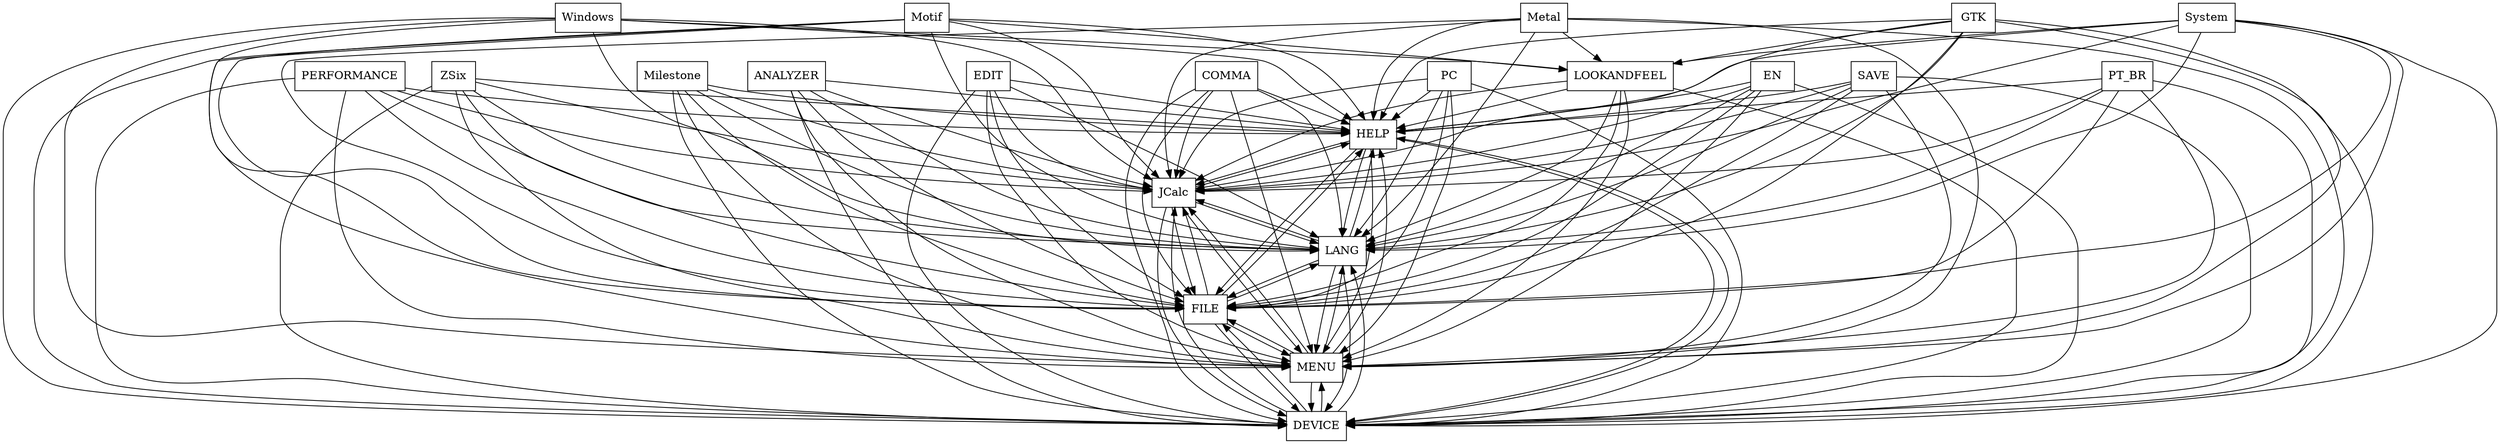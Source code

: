 digraph{
graph [rankdir=TB];
node [shape=box];
edge [arrowhead=normal];
0[label="HELP",]
1[label="ANALYZER",]
2[label="EDIT",]
3[label="GTK",]
4[label="COMMA",]
5[label="LOOKANDFEEL",]
6[label="PERFORMANCE",]
7[label="JCalc",]
8[label="Motif",]
9[label="Windows",]
10[label="DEVICE",]
11[label="Milestone",]
12[label="MENU",]
13[label="EN",]
14[label="SAVE",]
15[label="Metal",]
16[label="PT_BR",]
17[label="ZSix",]
18[label="FILE",]
19[label="System",]
20[label="LANG",]
21[label="PC",]
0->7[label="",]
0->10[label="",]
0->12[label="",]
0->18[label="",]
0->20[label="",]
1->0[label="",]
1->7[label="",]
1->10[label="",]
1->12[label="",]
1->18[label="",]
1->20[label="",]
2->0[label="",]
2->7[label="",]
2->10[label="",]
2->12[label="",]
2->18[label="",]
2->20[label="",]
3->0[label="",]
3->5[label="",]
3->7[label="",]
3->10[label="",]
3->12[label="",]
3->18[label="",]
3->20[label="",]
4->0[label="",]
4->7[label="",]
4->10[label="",]
4->12[label="",]
4->18[label="",]
4->20[label="",]
5->0[label="",]
5->7[label="",]
5->10[label="",]
5->12[label="",]
5->18[label="",]
5->20[label="",]
6->0[label="",]
6->7[label="",]
6->10[label="",]
6->12[label="",]
6->18[label="",]
6->20[label="",]
7->0[label="",]
7->10[label="",]
7->12[label="",]
7->18[label="",]
7->20[label="",]
8->0[label="",]
8->5[label="",]
8->7[label="",]
8->10[label="",]
8->12[label="",]
8->18[label="",]
8->20[label="",]
9->0[label="",]
9->5[label="",]
9->7[label="",]
9->10[label="",]
9->12[label="",]
9->18[label="",]
9->20[label="",]
10->0[label="",]
10->7[label="",]
10->12[label="",]
10->18[label="",]
10->20[label="",]
11->0[label="",]
11->7[label="",]
11->10[label="",]
11->12[label="",]
11->18[label="",]
11->20[label="",]
12->0[label="",]
12->7[label="",]
12->10[label="",]
12->18[label="",]
12->20[label="",]
13->0[label="",]
13->7[label="",]
13->10[label="",]
13->12[label="",]
13->18[label="",]
13->20[label="",]
14->0[label="",]
14->7[label="",]
14->10[label="",]
14->12[label="",]
14->18[label="",]
14->20[label="",]
15->0[label="",]
15->5[label="",]
15->7[label="",]
15->10[label="",]
15->12[label="",]
15->18[label="",]
15->20[label="",]
16->0[label="",]
16->7[label="",]
16->10[label="",]
16->12[label="",]
16->18[label="",]
16->20[label="",]
17->0[label="",]
17->7[label="",]
17->10[label="",]
17->12[label="",]
17->18[label="",]
17->20[label="",]
18->0[label="",]
18->7[label="",]
18->10[label="",]
18->12[label="",]
18->20[label="",]
19->0[label="",]
19->5[label="",]
19->7[label="",]
19->10[label="",]
19->12[label="",]
19->18[label="",]
19->20[label="",]
20->0[label="",]
20->7[label="",]
20->10[label="",]
20->12[label="",]
20->18[label="",]
21->0[label="",]
21->7[label="",]
21->10[label="",]
21->12[label="",]
21->18[label="",]
21->20[label="",]
}
